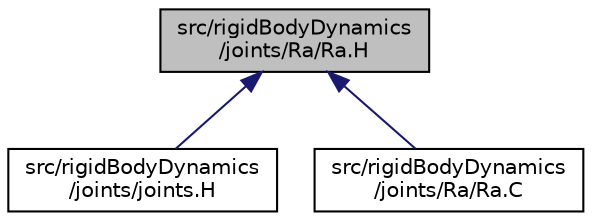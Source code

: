 digraph "src/rigidBodyDynamics/joints/Ra/Ra.H"
{
  bgcolor="transparent";
  edge [fontname="Helvetica",fontsize="10",labelfontname="Helvetica",labelfontsize="10"];
  node [fontname="Helvetica",fontsize="10",shape=record];
  Node1 [label="src/rigidBodyDynamics\l/joints/Ra/Ra.H",height=0.2,width=0.4,color="black", fillcolor="grey75", style="filled", fontcolor="black"];
  Node1 -> Node2 [dir="back",color="midnightblue",fontsize="10",style="solid",fontname="Helvetica"];
  Node2 [label="src/rigidBodyDynamics\l/joints/joints.H",height=0.2,width=0.4,color="black",URL="$a09790.html"];
  Node1 -> Node3 [dir="back",color="midnightblue",fontsize="10",style="solid",fontname="Helvetica"];
  Node3 [label="src/rigidBodyDynamics\l/joints/Ra/Ra.C",height=0.2,width=0.4,color="black",URL="$a09803.html"];
}
